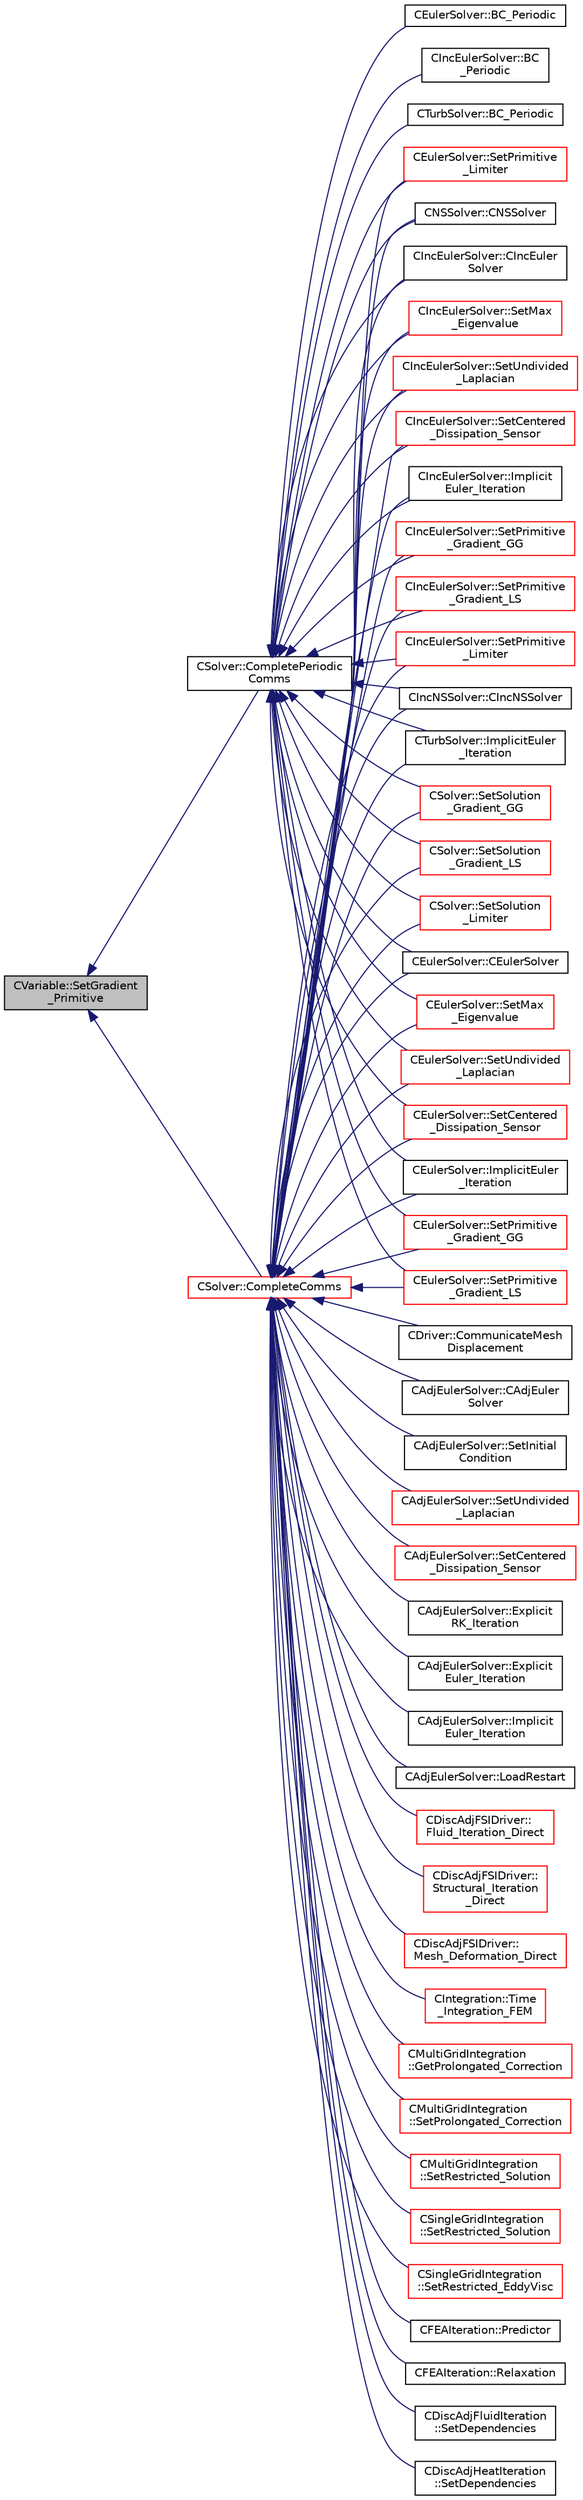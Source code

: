 digraph "CVariable::SetGradient_Primitive"
{
  edge [fontname="Helvetica",fontsize="10",labelfontname="Helvetica",labelfontsize="10"];
  node [fontname="Helvetica",fontsize="10",shape=record];
  rankdir="LR";
  Node4869 [label="CVariable::SetGradient\l_Primitive",height=0.2,width=0.4,color="black", fillcolor="grey75", style="filled", fontcolor="black"];
  Node4869 -> Node4870 [dir="back",color="midnightblue",fontsize="10",style="solid",fontname="Helvetica"];
  Node4870 [label="CSolver::CompletePeriodic\lComms",height=0.2,width=0.4,color="black", fillcolor="white", style="filled",URL="$class_c_solver.html#a7e77df2076057995213de49d4ca2e7c7",tooltip="Routine to complete the set of non-blocking periodic communications launched by InitiatePeriodicComms..."];
  Node4870 -> Node4871 [dir="back",color="midnightblue",fontsize="10",style="solid",fontname="Helvetica"];
  Node4871 [label="CEulerSolver::CEulerSolver",height=0.2,width=0.4,color="black", fillcolor="white", style="filled",URL="$class_c_euler_solver.html#ae1e74218b4e943111b100d7ddcbd4db9"];
  Node4870 -> Node4872 [dir="back",color="midnightblue",fontsize="10",style="solid",fontname="Helvetica"];
  Node4872 [label="CEulerSolver::SetMax\l_Eigenvalue",height=0.2,width=0.4,color="red", fillcolor="white", style="filled",URL="$class_c_euler_solver.html#a76f7fdf349ae41c6f0cf4df82b571fb1",tooltip="Compute the max eigenvalue. "];
  Node4870 -> Node4875 [dir="back",color="midnightblue",fontsize="10",style="solid",fontname="Helvetica"];
  Node4875 [label="CEulerSolver::SetUndivided\l_Laplacian",height=0.2,width=0.4,color="red", fillcolor="white", style="filled",URL="$class_c_euler_solver.html#adc7c82a25b8be22b16b5452c1992744f",tooltip="Compute the undivided laplacian for the solution, except the energy equation. "];
  Node4870 -> Node4876 [dir="back",color="midnightblue",fontsize="10",style="solid",fontname="Helvetica"];
  Node4876 [label="CEulerSolver::SetCentered\l_Dissipation_Sensor",height=0.2,width=0.4,color="red", fillcolor="white", style="filled",URL="$class_c_euler_solver.html#a2f4e3619ae65c63cbda1ef2098441ab4",tooltip="Compute a pressure sensor switch. "];
  Node4870 -> Node4877 [dir="back",color="midnightblue",fontsize="10",style="solid",fontname="Helvetica"];
  Node4877 [label="CEulerSolver::ImplicitEuler\l_Iteration",height=0.2,width=0.4,color="black", fillcolor="white", style="filled",URL="$class_c_euler_solver.html#a4e8277fc44dc97c8d73fbe3347204372",tooltip="Update the solution using an implicit Euler scheme. "];
  Node4870 -> Node4878 [dir="back",color="midnightblue",fontsize="10",style="solid",fontname="Helvetica"];
  Node4878 [label="CEulerSolver::SetPrimitive\l_Gradient_GG",height=0.2,width=0.4,color="red", fillcolor="white", style="filled",URL="$class_c_euler_solver.html#a74fb3b502b83371fcf0728ec546e039b",tooltip="Compute the gradient of the primitive variables using Green-Gauss method, and stores the result in th..."];
  Node4870 -> Node4879 [dir="back",color="midnightblue",fontsize="10",style="solid",fontname="Helvetica"];
  Node4879 [label="CEulerSolver::SetPrimitive\l_Gradient_LS",height=0.2,width=0.4,color="red", fillcolor="white", style="filled",URL="$class_c_euler_solver.html#a734d5bd064215fb722477f39993155d4",tooltip="Compute the gradient of the primitive variables using a Least-Squares method, and stores the result i..."];
  Node4870 -> Node4880 [dir="back",color="midnightblue",fontsize="10",style="solid",fontname="Helvetica"];
  Node4880 [label="CEulerSolver::SetPrimitive\l_Limiter",height=0.2,width=0.4,color="red", fillcolor="white", style="filled",URL="$class_c_euler_solver.html#a43004a7f0fad7a6d1f435144710bf13e",tooltip="Compute the limiter of the primitive variables. "];
  Node4870 -> Node4881 [dir="back",color="midnightblue",fontsize="10",style="solid",fontname="Helvetica"];
  Node4881 [label="CEulerSolver::BC_Periodic",height=0.2,width=0.4,color="black", fillcolor="white", style="filled",URL="$class_c_euler_solver.html#a9bd458698ede3dffd1b4d1f974f39b03",tooltip="Impose a periodic boundary condition by summing contributions from the complete control volume..."];
  Node4870 -> Node4882 [dir="back",color="midnightblue",fontsize="10",style="solid",fontname="Helvetica"];
  Node4882 [label="CNSSolver::CNSSolver",height=0.2,width=0.4,color="black", fillcolor="white", style="filled",URL="$class_c_n_s_solver.html#a2a8ad49c42b4546696e631cf44b7788b"];
  Node4870 -> Node4883 [dir="back",color="midnightblue",fontsize="10",style="solid",fontname="Helvetica"];
  Node4883 [label="CIncEulerSolver::CIncEuler\lSolver",height=0.2,width=0.4,color="black", fillcolor="white", style="filled",URL="$class_c_inc_euler_solver.html#a91f644b8f9a00215bac5bcd31dfc06d8"];
  Node4870 -> Node4884 [dir="back",color="midnightblue",fontsize="10",style="solid",fontname="Helvetica"];
  Node4884 [label="CIncEulerSolver::SetMax\l_Eigenvalue",height=0.2,width=0.4,color="red", fillcolor="white", style="filled",URL="$class_c_inc_euler_solver.html#ab804c5648aa5dd71ea12a57997167984",tooltip="Compute the max eigenvalue. "];
  Node4870 -> Node4887 [dir="back",color="midnightblue",fontsize="10",style="solid",fontname="Helvetica"];
  Node4887 [label="CIncEulerSolver::SetUndivided\l_Laplacian",height=0.2,width=0.4,color="red", fillcolor="white", style="filled",URL="$class_c_inc_euler_solver.html#a8b5d7772432b9759213892a50621c329",tooltip="Compute the undivided laplacian for the solution, except the energy equation. "];
  Node4870 -> Node4888 [dir="back",color="midnightblue",fontsize="10",style="solid",fontname="Helvetica"];
  Node4888 [label="CIncEulerSolver::SetCentered\l_Dissipation_Sensor",height=0.2,width=0.4,color="red", fillcolor="white", style="filled",URL="$class_c_inc_euler_solver.html#a2323a0e322236c24668be8750dbaf237",tooltip="Compute a pressure sensor switch. "];
  Node4870 -> Node4889 [dir="back",color="midnightblue",fontsize="10",style="solid",fontname="Helvetica"];
  Node4889 [label="CIncEulerSolver::Implicit\lEuler_Iteration",height=0.2,width=0.4,color="black", fillcolor="white", style="filled",URL="$class_c_inc_euler_solver.html#ad84dd4225bb9d158c52b26e2f30f6fa7",tooltip="Update the solution using an implicit Euler scheme. "];
  Node4870 -> Node4890 [dir="back",color="midnightblue",fontsize="10",style="solid",fontname="Helvetica"];
  Node4890 [label="CIncEulerSolver::SetPrimitive\l_Gradient_GG",height=0.2,width=0.4,color="red", fillcolor="white", style="filled",URL="$class_c_inc_euler_solver.html#a856a6db100c40b9c3df557d1dfe72c2b",tooltip="Compute the gradient of the primitive variables using Green-Gauss method, and stores the result in th..."];
  Node4870 -> Node4891 [dir="back",color="midnightblue",fontsize="10",style="solid",fontname="Helvetica"];
  Node4891 [label="CIncEulerSolver::SetPrimitive\l_Gradient_LS",height=0.2,width=0.4,color="red", fillcolor="white", style="filled",URL="$class_c_inc_euler_solver.html#a3e3355cbeb9d265f4073cca113b9d46e",tooltip="Compute the gradient of the primitive variables using a Least-Squares method, and stores the result i..."];
  Node4870 -> Node4892 [dir="back",color="midnightblue",fontsize="10",style="solid",fontname="Helvetica"];
  Node4892 [label="CIncEulerSolver::SetPrimitive\l_Limiter",height=0.2,width=0.4,color="red", fillcolor="white", style="filled",URL="$class_c_inc_euler_solver.html#a00bd56828c4e41ec3ff1e8753cb320ec",tooltip="Compute the limiter of the primitive variables. "];
  Node4870 -> Node4893 [dir="back",color="midnightblue",fontsize="10",style="solid",fontname="Helvetica"];
  Node4893 [label="CIncEulerSolver::BC\l_Periodic",height=0.2,width=0.4,color="black", fillcolor="white", style="filled",URL="$class_c_inc_euler_solver.html#a994af5dbe296f8a1873e416c3b2fc2a7",tooltip="Impose a periodic boundary condition by summing contributions from the complete control volume..."];
  Node4870 -> Node4894 [dir="back",color="midnightblue",fontsize="10",style="solid",fontname="Helvetica"];
  Node4894 [label="CIncNSSolver::CIncNSSolver",height=0.2,width=0.4,color="black", fillcolor="white", style="filled",URL="$class_c_inc_n_s_solver.html#a82152ac7e91fb1c5c073d98a1f08e2aa"];
  Node4870 -> Node4895 [dir="back",color="midnightblue",fontsize="10",style="solid",fontname="Helvetica"];
  Node4895 [label="CTurbSolver::BC_Periodic",height=0.2,width=0.4,color="black", fillcolor="white", style="filled",URL="$class_c_turb_solver.html#a954cfdd45dfce9df024a30b558b54b25",tooltip="Impose a periodic boundary condition by summing contributions from the complete control volume..."];
  Node4870 -> Node4896 [dir="back",color="midnightblue",fontsize="10",style="solid",fontname="Helvetica"];
  Node4896 [label="CTurbSolver::ImplicitEuler\l_Iteration",height=0.2,width=0.4,color="black", fillcolor="white", style="filled",URL="$class_c_turb_solver.html#af7a0ab68fbb2925c56863df97b3ea4ee",tooltip="Update the solution using an implicit solver. "];
  Node4870 -> Node4897 [dir="back",color="midnightblue",fontsize="10",style="solid",fontname="Helvetica"];
  Node4897 [label="CSolver::SetSolution\l_Gradient_GG",height=0.2,width=0.4,color="red", fillcolor="white", style="filled",URL="$class_c_solver.html#aac4d5e5f3ff20e7e37d55fa5e4ed3647",tooltip="Compute the Green-Gauss gradient of the solution. "];
  Node4870 -> Node4906 [dir="back",color="midnightblue",fontsize="10",style="solid",fontname="Helvetica"];
  Node4906 [label="CSolver::SetSolution\l_Gradient_LS",height=0.2,width=0.4,color="red", fillcolor="white", style="filled",URL="$class_c_solver.html#ac4d9cf9609d7bdb52e7f1dc9cc8b4c1f",tooltip="Compute the Least Squares gradient of the solution. "];
  Node4870 -> Node4907 [dir="back",color="midnightblue",fontsize="10",style="solid",fontname="Helvetica"];
  Node4907 [label="CSolver::SetSolution\l_Limiter",height=0.2,width=0.4,color="red", fillcolor="white", style="filled",URL="$class_c_solver.html#a641e9c59698ab9c7c2fb91107ad70d77",tooltip="Compute slope limiter. "];
  Node4869 -> Node4908 [dir="back",color="midnightblue",fontsize="10",style="solid",fontname="Helvetica"];
  Node4908 [label="CSolver::CompleteComms",height=0.2,width=0.4,color="red", fillcolor="white", style="filled",URL="$class_c_solver.html#a8d3046ad54e177f0705a2bff99c1cf16",tooltip="Routine to complete the set of non-blocking communications launched by InitiateComms() and unpacking ..."];
  Node4908 -> Node4909 [dir="back",color="midnightblue",fontsize="10",style="solid",fontname="Helvetica"];
  Node4909 [label="CDiscAdjFSIDriver::\lFluid_Iteration_Direct",height=0.2,width=0.4,color="red", fillcolor="white", style="filled",URL="$class_c_disc_adj_f_s_i_driver.html#aade7f9d8b7f7f1ddccfdc62d3b1fdaa8",tooltip="Run a direct flow iteration. "];
  Node4908 -> Node4914 [dir="back",color="midnightblue",fontsize="10",style="solid",fontname="Helvetica"];
  Node4914 [label="CDiscAdjFSIDriver::\lStructural_Iteration\l_Direct",height=0.2,width=0.4,color="red", fillcolor="white", style="filled",URL="$class_c_disc_adj_f_s_i_driver.html#aef8192d6dd5451f1e496e9847c2c5c65",tooltip="Run a direct structural iteration. "];
  Node4908 -> Node4915 [dir="back",color="midnightblue",fontsize="10",style="solid",fontname="Helvetica"];
  Node4915 [label="CDiscAdjFSIDriver::\lMesh_Deformation_Direct",height=0.2,width=0.4,color="red", fillcolor="white", style="filled",URL="$class_c_disc_adj_f_s_i_driver.html#ad683500d6b3773af342165b1b18f5c59",tooltip="Run a direct mesh deformation. "];
  Node4908 -> Node4916 [dir="back",color="midnightblue",fontsize="10",style="solid",fontname="Helvetica"];
  Node4916 [label="CIntegration::Time\l_Integration_FEM",height=0.2,width=0.4,color="red", fillcolor="white", style="filled",URL="$class_c_integration.html#a4ac7acdec8fdf941a4efc90b3f82a68c",tooltip="Do the time integration (explicit or implicit) of the numerical system on a FEM framework. "];
  Node4908 -> Node4918 [dir="back",color="midnightblue",fontsize="10",style="solid",fontname="Helvetica"];
  Node4918 [label="CMultiGridIntegration\l::GetProlongated_Correction",height=0.2,width=0.4,color="red", fillcolor="white", style="filled",URL="$class_c_multi_grid_integration.html#a29bf9a6e27f43e6b71704d05105a648d",tooltip="Compute the fine grid correction from the coarse solution. "];
  Node4908 -> Node4921 [dir="back",color="midnightblue",fontsize="10",style="solid",fontname="Helvetica"];
  Node4921 [label="CMultiGridIntegration\l::SetProlongated_Correction",height=0.2,width=0.4,color="red", fillcolor="white", style="filled",URL="$class_c_multi_grid_integration.html#a5d0d450972f5c004596b3f0abdae3015",tooltip="Set the value of the corrected fine grid solution. "];
  Node4908 -> Node4922 [dir="back",color="midnightblue",fontsize="10",style="solid",fontname="Helvetica"];
  Node4922 [label="CMultiGridIntegration\l::SetRestricted_Solution",height=0.2,width=0.4,color="red", fillcolor="white", style="filled",URL="$class_c_multi_grid_integration.html#a57c0f097c58c1d36ef8156b91350fd60",tooltip="Restrict solution from fine grid to a coarse grid. "];
  Node4908 -> Node4923 [dir="back",color="midnightblue",fontsize="10",style="solid",fontname="Helvetica"];
  Node4923 [label="CSingleGridIntegration\l::SetRestricted_Solution",height=0.2,width=0.4,color="red", fillcolor="white", style="filled",URL="$class_c_single_grid_integration.html#a035bbc4f261b680a4a651aa0af69437b",tooltip="Restrict solution from fine grid to a coarse grid. "];
  Node4908 -> Node4925 [dir="back",color="midnightblue",fontsize="10",style="solid",fontname="Helvetica"];
  Node4925 [label="CSingleGridIntegration\l::SetRestricted_EddyVisc",height=0.2,width=0.4,color="red", fillcolor="white", style="filled",URL="$class_c_single_grid_integration.html#ae875067fdaf103c36391ea21343e1731",tooltip="Restrict solution from fine grid to a coarse grid. "];
  Node4908 -> Node4926 [dir="back",color="midnightblue",fontsize="10",style="solid",fontname="Helvetica"];
  Node4926 [label="CFEAIteration::Predictor",height=0.2,width=0.4,color="black", fillcolor="white", style="filled",URL="$class_c_f_e_a_iteration.html#a00a378c1b0d9b95b250e208bcf1f420e",tooltip="Predictor. "];
  Node4908 -> Node4927 [dir="back",color="midnightblue",fontsize="10",style="solid",fontname="Helvetica"];
  Node4927 [label="CFEAIteration::Relaxation",height=0.2,width=0.4,color="black", fillcolor="white", style="filled",URL="$class_c_f_e_a_iteration.html#a840bd377c7050c57cb5f81799669b59f",tooltip="Relaxation. "];
  Node4908 -> Node4928 [dir="back",color="midnightblue",fontsize="10",style="solid",fontname="Helvetica"];
  Node4928 [label="CDiscAdjFluidIteration\l::SetDependencies",height=0.2,width=0.4,color="black", fillcolor="white", style="filled",URL="$class_c_disc_adj_fluid_iteration.html#aad302b77466b001d380ca8766ba8d85c",tooltip="Compute necessary variables that depend on the conservative variables or the mesh node positions (e..."];
  Node4908 -> Node4929 [dir="back",color="midnightblue",fontsize="10",style="solid",fontname="Helvetica"];
  Node4929 [label="CDiscAdjHeatIteration\l::SetDependencies",height=0.2,width=0.4,color="black", fillcolor="white", style="filled",URL="$class_c_disc_adj_heat_iteration.html#a8098b35364d0a2a7b1fa31850714e359",tooltip="Compute necessary variables that depend on the conservative variables or the mesh node positions (e..."];
  Node4908 -> Node4930 [dir="back",color="midnightblue",fontsize="10",style="solid",fontname="Helvetica"];
  Node4930 [label="CDriver::CommunicateMesh\lDisplacement",height=0.2,width=0.4,color="black", fillcolor="white", style="filled",URL="$class_c_driver.html#ab7774dbeec50826a830714585aa45740",tooltip="Communicate the boundary mesh displacements in a python call. "];
  Node4908 -> Node4931 [dir="back",color="midnightblue",fontsize="10",style="solid",fontname="Helvetica"];
  Node4931 [label="CAdjEulerSolver::CAdjEuler\lSolver",height=0.2,width=0.4,color="black", fillcolor="white", style="filled",URL="$class_c_adj_euler_solver.html#a0a739888df9436d4707665d152a7af1a"];
  Node4908 -> Node4932 [dir="back",color="midnightblue",fontsize="10",style="solid",fontname="Helvetica"];
  Node4932 [label="CAdjEulerSolver::SetInitial\lCondition",height=0.2,width=0.4,color="black", fillcolor="white", style="filled",URL="$class_c_adj_euler_solver.html#a9b83036ab8c37a1b24350704dcfeaeb3",tooltip="Set the initial condition for the Euler Equations. "];
  Node4908 -> Node4933 [dir="back",color="midnightblue",fontsize="10",style="solid",fontname="Helvetica"];
  Node4933 [label="CAdjEulerSolver::SetUndivided\l_Laplacian",height=0.2,width=0.4,color="red", fillcolor="white", style="filled",URL="$class_c_adj_euler_solver.html#a1872318f659d74b4e12d669095ee57b5",tooltip="Compute the undivided laplacian for the adjoint solution. "];
  Node4908 -> Node4934 [dir="back",color="midnightblue",fontsize="10",style="solid",fontname="Helvetica"];
  Node4934 [label="CAdjEulerSolver::SetCentered\l_Dissipation_Sensor",height=0.2,width=0.4,color="red", fillcolor="white", style="filled",URL="$class_c_adj_euler_solver.html#af1b72ed76900f821d2f51942cb4252db",tooltip="Compute the sensor for higher order dissipation control in rotating problems. "];
  Node4908 -> Node4935 [dir="back",color="midnightblue",fontsize="10",style="solid",fontname="Helvetica"];
  Node4935 [label="CAdjEulerSolver::Explicit\lRK_Iteration",height=0.2,width=0.4,color="black", fillcolor="white", style="filled",URL="$class_c_adj_euler_solver.html#a83de159f4bd062c776f07d087414a9cf",tooltip="Update the solution using a Runge-Kutta strategy. "];
  Node4908 -> Node4936 [dir="back",color="midnightblue",fontsize="10",style="solid",fontname="Helvetica"];
  Node4936 [label="CAdjEulerSolver::Explicit\lEuler_Iteration",height=0.2,width=0.4,color="black", fillcolor="white", style="filled",URL="$class_c_adj_euler_solver.html#a2863f1ed56105b595204ac31b3dab66b",tooltip="Update the solution using a explicit Euler scheme. "];
  Node4908 -> Node4937 [dir="back",color="midnightblue",fontsize="10",style="solid",fontname="Helvetica"];
  Node4937 [label="CAdjEulerSolver::Implicit\lEuler_Iteration",height=0.2,width=0.4,color="black", fillcolor="white", style="filled",URL="$class_c_adj_euler_solver.html#af64f459bce9498b1d19d8a645d0bc2c3",tooltip="Update the solution using an implicit solver. "];
  Node4908 -> Node4938 [dir="back",color="midnightblue",fontsize="10",style="solid",fontname="Helvetica"];
  Node4938 [label="CAdjEulerSolver::LoadRestart",height=0.2,width=0.4,color="black", fillcolor="white", style="filled",URL="$class_c_adj_euler_solver.html#acaf1ae2d6c07b492ab1eeca389881731",tooltip="Load a solution from a restart file. "];
  Node4908 -> Node4871 [dir="back",color="midnightblue",fontsize="10",style="solid",fontname="Helvetica"];
  Node4908 -> Node4872 [dir="back",color="midnightblue",fontsize="10",style="solid",fontname="Helvetica"];
  Node4908 -> Node4875 [dir="back",color="midnightblue",fontsize="10",style="solid",fontname="Helvetica"];
  Node4908 -> Node4876 [dir="back",color="midnightblue",fontsize="10",style="solid",fontname="Helvetica"];
  Node4908 -> Node4877 [dir="back",color="midnightblue",fontsize="10",style="solid",fontname="Helvetica"];
  Node4908 -> Node4878 [dir="back",color="midnightblue",fontsize="10",style="solid",fontname="Helvetica"];
  Node4908 -> Node4879 [dir="back",color="midnightblue",fontsize="10",style="solid",fontname="Helvetica"];
  Node4908 -> Node4880 [dir="back",color="midnightblue",fontsize="10",style="solid",fontname="Helvetica"];
  Node4908 -> Node4882 [dir="back",color="midnightblue",fontsize="10",style="solid",fontname="Helvetica"];
  Node4908 -> Node4883 [dir="back",color="midnightblue",fontsize="10",style="solid",fontname="Helvetica"];
  Node4908 -> Node4884 [dir="back",color="midnightblue",fontsize="10",style="solid",fontname="Helvetica"];
  Node4908 -> Node4887 [dir="back",color="midnightblue",fontsize="10",style="solid",fontname="Helvetica"];
  Node4908 -> Node4888 [dir="back",color="midnightblue",fontsize="10",style="solid",fontname="Helvetica"];
  Node4908 -> Node4889 [dir="back",color="midnightblue",fontsize="10",style="solid",fontname="Helvetica"];
  Node4908 -> Node4890 [dir="back",color="midnightblue",fontsize="10",style="solid",fontname="Helvetica"];
  Node4908 -> Node4891 [dir="back",color="midnightblue",fontsize="10",style="solid",fontname="Helvetica"];
  Node4908 -> Node4892 [dir="back",color="midnightblue",fontsize="10",style="solid",fontname="Helvetica"];
  Node4908 -> Node4894 [dir="back",color="midnightblue",fontsize="10",style="solid",fontname="Helvetica"];
  Node4908 -> Node4896 [dir="back",color="midnightblue",fontsize="10",style="solid",fontname="Helvetica"];
  Node4908 -> Node4897 [dir="back",color="midnightblue",fontsize="10",style="solid",fontname="Helvetica"];
  Node4908 -> Node4906 [dir="back",color="midnightblue",fontsize="10",style="solid",fontname="Helvetica"];
  Node4908 -> Node4907 [dir="back",color="midnightblue",fontsize="10",style="solid",fontname="Helvetica"];
}
